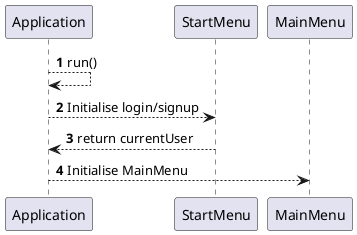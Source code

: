 @startuml
'https://plantuml.com/sequence-diagram

autonumber

Application --> Application: run()
Application --> StartMenu: Initialise login/signup
StartMenu --> Application: return currentUser

Application --> MainMenu: Initialise MainMenu
@enduml